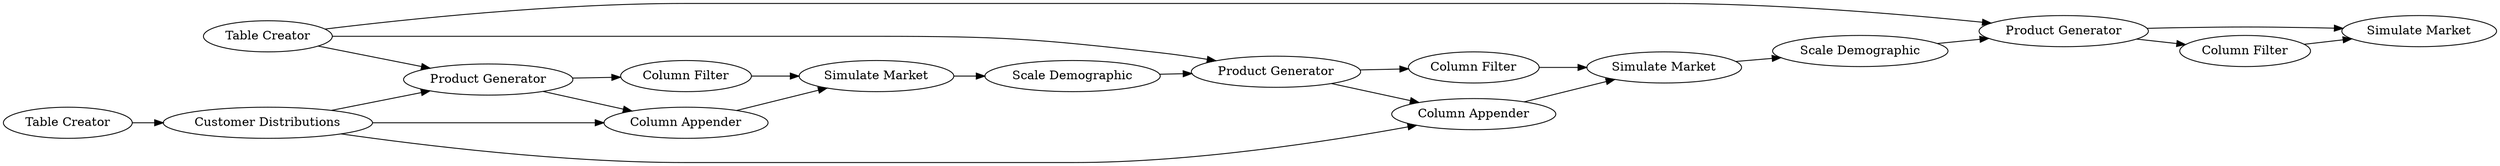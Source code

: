 digraph {
	4 -> 5
	14 -> 17
	12 -> 14
	17 -> 15
	1 -> 17
	4 -> 19
	1 -> 4
	16 -> 15
	3 -> 18
	11 -> 12
	18 -> 12
	10 -> 11
	19 -> 6
	1 -> 10
	9 -> 10
	3 -> 19
	3 -> 4
	5 -> 6
	10 -> 18
	17 -> 16
	2 -> 3
	6 -> 9
	5 [label="Column Filter"]
	16 [label="Column Filter"]
	14 [label="Scale Demographic"]
	1 [label="Table Creator"]
	9 [label="Scale Demographic"]
	11 [label="Column Filter"]
	4 [label="Product Generator"]
	18 [label="Column Appender"]
	6 [label="Simulate Market"]
	15 [label="Simulate Market"]
	12 [label="Simulate Market"]
	17 [label="Product Generator"]
	3 [label="Customer Distributions"]
	2 [label="Table Creator"]
	10 [label="Product Generator"]
	19 [label="Column Appender"]
	rankdir=LR
}
